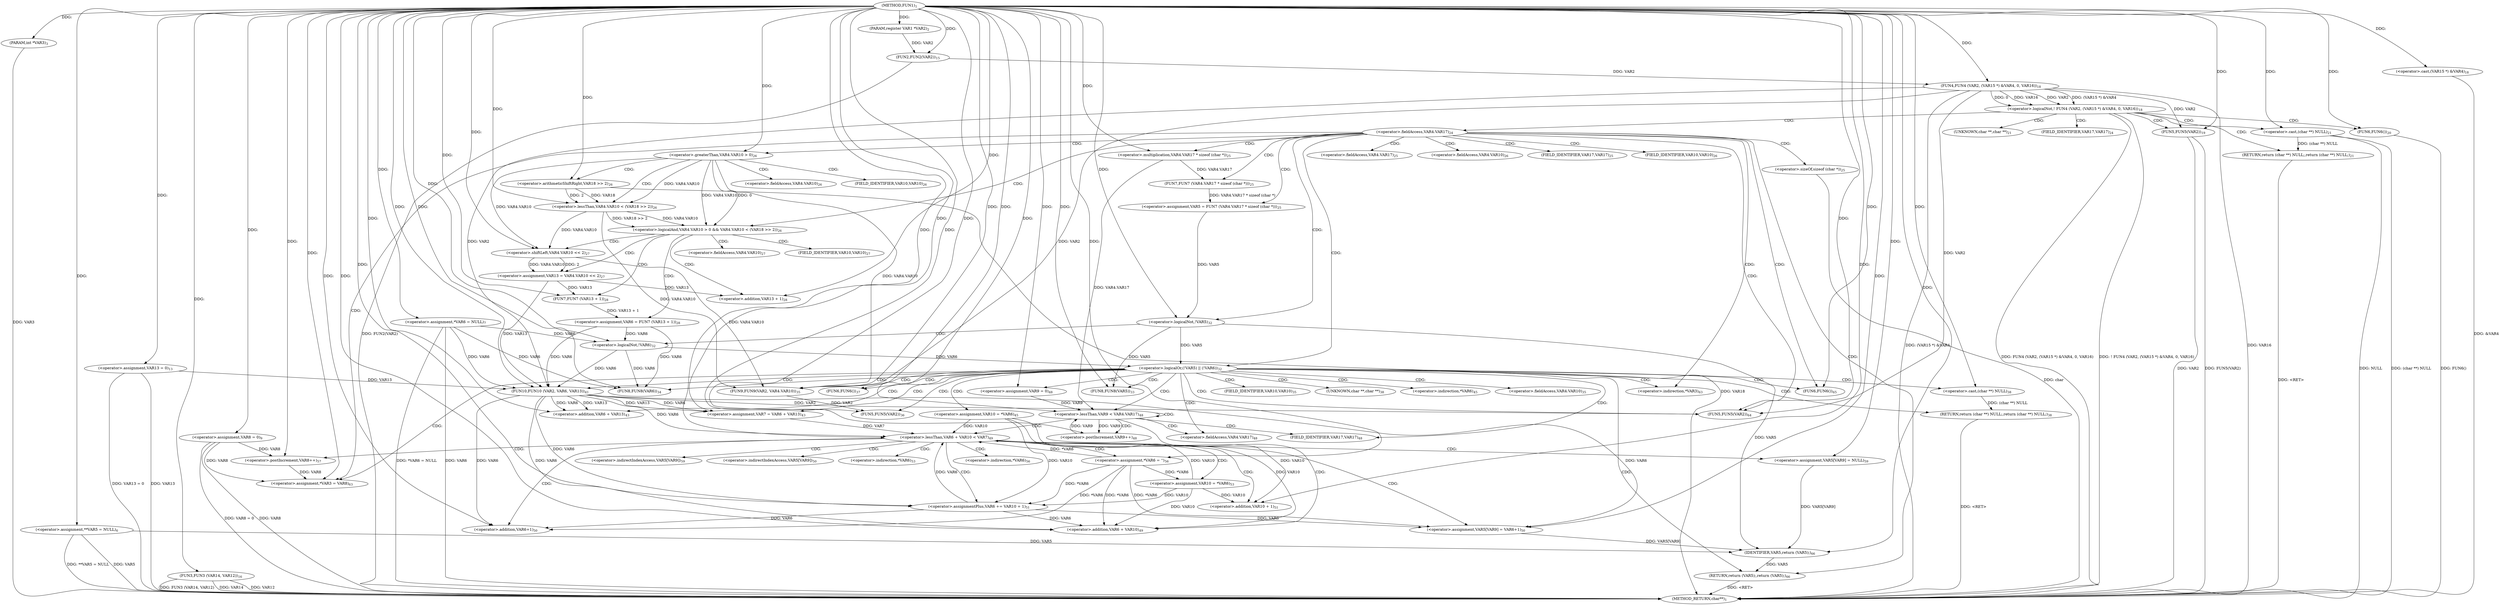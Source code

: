 digraph "FUN1" {  
"8" [label = <(METHOD,FUN1)<SUB>1</SUB>> ]
"194" [label = <(METHOD_RETURN,char**)<SUB>1</SUB>> ]
"9" [label = <(PARAM,register VAR1 *VAR2)<SUB>2</SUB>> ]
"10" [label = <(PARAM,int *VAR3)<SUB>3</SUB>> ]
"14" [label = <(&lt;operator&gt;.assignment,**VAR5 = NULL)<SUB>6</SUB>> ]
"18" [label = <(&lt;operator&gt;.assignment,*VAR6 = NULL)<SUB>7</SUB>> ]
"23" [label = <(&lt;operator&gt;.assignment,VAR8 = 0)<SUB>9</SUB>> ]
"32" [label = <(&lt;operator&gt;.assignment,VAR13 = 0)<SUB>13</SUB>> ]
"35" [label = <(FUN2,FUN2(VAR2))<SUB>15</SUB>> ]
"37" [label = <(FUN3,FUN3 (VAR14, VAR12))<SUB>16</SUB>> ]
"185" [label = <(&lt;operator&gt;.assignment,*VAR3 = VAR8)<SUB>63</SUB>> ]
"189" [label = <(FUN5,FUN5(VAR2))<SUB>64</SUB>> ]
"191" [label = <(FUN6,FUN6())<SUB>65</SUB>> ]
"192" [label = <(RETURN,return (VAR5);,return (VAR5);)<SUB>66</SUB>> ]
"41" [label = <(&lt;operator&gt;.logicalNot,! FUN4 (VAR2, (VAR15 *) &amp;VAR4, 0, VAR16))<SUB>18</SUB>> ]
"193" [label = <(IDENTIFIER,VAR5,return (VAR5);)<SUB>66</SUB>> ]
"51" [label = <(FUN5,FUN5(VAR2))<SUB>19</SUB>> ]
"53" [label = <(FUN6,FUN6())<SUB>20</SUB>> ]
"54" [label = <(RETURN,return (char **) NULL;,return (char **) NULL;)<SUB>21</SUB>> ]
"63" [label = <(&lt;operator&gt;.assignment,VAR5 = FUN7 (VAR4.VAR17 * sizeof (char *)))<SUB>25</SUB>> ]
"123" [label = <(FUN10,FUN10 (VAR2, VAR6, VAR13))<SUB>41</SUB>> ]
"127" [label = <(&lt;operator&gt;.assignment,VAR7 = VAR6 + VAR13)<SUB>43</SUB>> ]
"132" [label = <(&lt;operator&gt;.assignment,VAR10 = *VAR6)<SUB>45</SUB>> ]
"42" [label = <(FUN4,FUN4 (VAR2, (VAR15 *) &amp;VAR4, 0, VAR16))<SUB>18</SUB>> ]
"55" [label = <(&lt;operator&gt;.cast,(char **) NULL)<SUB>21</SUB>> ]
"73" [label = <(&lt;operator&gt;.logicalAnd,VAR4.VAR10 &gt; 0 &amp;&amp; VAR4.VAR10 &lt; (VAR18 &gt;&gt; 2))<SUB>26</SUB>> ]
"101" [label = <(&lt;operator&gt;.logicalOr,(!VAR5) || (!VAR6))<SUB>32</SUB>> ]
"141" [label = <(&lt;operator&gt;.lessThan,VAR9 &lt; VAR4.VAR17)<SUB>48</SUB>> ]
"146" [label = <(&lt;operator&gt;.postIncrement,VAR9++)<SUB>48</SUB>> ]
"44" [label = <(&lt;operator&gt;.cast,(VAR15 *) &amp;VAR4)<SUB>18</SUB>> ]
"65" [label = <(FUN7,FUN7 (VAR4.VAR17 * sizeof (char *)))<SUB>25</SUB>> ]
"87" [label = <(&lt;operator&gt;.assignment,VAR13 = VAR4.VAR10 &lt;&lt; 2)<SUB>27</SUB>> ]
"94" [label = <(&lt;operator&gt;.assignment,VAR6 = FUN7 (VAR13 + 1))<SUB>28</SUB>> ]
"107" [label = <(FUN8,FUN8(VAR5))<SUB>33</SUB>> ]
"109" [label = <(FUN8,FUN8(VAR6))<SUB>34</SUB>> ]
"111" [label = <(FUN9,FUN9(VAR2, VAR4.VAR10))<SUB>35</SUB>> ]
"116" [label = <(FUN5,FUN5(VAR2))<SUB>36</SUB>> ]
"118" [label = <(FUN6,FUN6())<SUB>37</SUB>> ]
"119" [label = <(RETURN,return (char **) NULL;,return (char **) NULL;)<SUB>38</SUB>> ]
"129" [label = <(&lt;operator&gt;.addition,VAR6 + VAR13)<SUB>43</SUB>> ]
"138" [label = <(&lt;operator&gt;.assignment,VAR9 = 0)<SUB>48</SUB>> ]
"66" [label = <(&lt;operator&gt;.multiplication,VAR4.VAR17 * sizeof (char *))<SUB>25</SUB>> ]
"74" [label = <(&lt;operator&gt;.greaterThan,VAR4.VAR10 &gt; 0)<SUB>26</SUB>> ]
"79" [label = <(&lt;operator&gt;.lessThan,VAR4.VAR10 &lt; (VAR18 &gt;&gt; 2))<SUB>26</SUB>> ]
"102" [label = <(&lt;operator&gt;.logicalNot,!VAR5)<SUB>32</SUB>> ]
"104" [label = <(&lt;operator&gt;.logicalNot,!VAR6)<SUB>32</SUB>> ]
"120" [label = <(&lt;operator&gt;.cast,(char **) NULL)<SUB>38</SUB>> ]
"150" [label = <(&lt;operator&gt;.lessThan,VAR6 + VAR10 &lt; VAR7)<SUB>49</SUB>> ]
"70" [label = <(&lt;operator&gt;.sizeOf,sizeof (char *))<SUB>25</SUB>> ]
"83" [label = <(&lt;operator&gt;.arithmeticShiftRight,VAR18 &gt;&gt; 2)<SUB>26</SUB>> ]
"89" [label = <(&lt;operator&gt;.shiftLeft,VAR4.VAR10 &lt;&lt; 2)<SUB>27</SUB>> ]
"96" [label = <(FUN7,FUN7 (VAR13 + 1))<SUB>28</SUB>> ]
"156" [label = <(&lt;operator&gt;.assignment,VAR5[VAR9] = VAR6+1)<SUB>50</SUB>> ]
"163" [label = <(&lt;operator&gt;.assignmentPlus,VAR6 += VAR10 + 1)<SUB>51</SUB>> ]
"168" [label = <(&lt;operator&gt;.assignment,VAR10 = *VAR6)<SUB>53</SUB>> ]
"172" [label = <(&lt;operator&gt;.assignment,*VAR6 = '')<SUB>56</SUB>> ]
"176" [label = <(&lt;operator&gt;.postIncrement,VAR8++)<SUB>57</SUB>> ]
"97" [label = <(&lt;operator&gt;.addition,VAR13 + 1)<SUB>28</SUB>> ]
"151" [label = <(&lt;operator&gt;.addition,VAR6 + VAR10)<SUB>49</SUB>> ]
"180" [label = <(&lt;operator&gt;.assignment,VAR5[VAR9] = NULL)<SUB>59</SUB>> ]
"160" [label = <(&lt;operator&gt;.addition,VAR6+1)<SUB>50</SUB>> ]
"165" [label = <(&lt;operator&gt;.addition,VAR10 + 1)<SUB>51</SUB>> ]
"59" [label = <(&lt;operator&gt;.fieldAccess,VAR4.VAR17)<SUB>24</SUB>> ]
"186" [label = <(&lt;operator&gt;.indirection,*VAR3)<SUB>63</SUB>> ]
"61" [label = <(FIELD_IDENTIFIER,VAR17,VAR17)<SUB>24</SUB>> ]
"134" [label = <(&lt;operator&gt;.indirection,*VAR6)<SUB>45</SUB>> ]
"56" [label = <(UNKNOWN,char **,char **)<SUB>21</SUB>> ]
"143" [label = <(&lt;operator&gt;.fieldAccess,VAR4.VAR17)<SUB>48</SUB>> ]
"67" [label = <(&lt;operator&gt;.fieldAccess,VAR4.VAR17)<SUB>25</SUB>> ]
"75" [label = <(&lt;operator&gt;.fieldAccess,VAR4.VAR10)<SUB>26</SUB>> ]
"80" [label = <(&lt;operator&gt;.fieldAccess,VAR4.VAR10)<SUB>26</SUB>> ]
"113" [label = <(&lt;operator&gt;.fieldAccess,VAR4.VAR10)<SUB>35</SUB>> ]
"145" [label = <(FIELD_IDENTIFIER,VAR17,VAR17)<SUB>48</SUB>> ]
"69" [label = <(FIELD_IDENTIFIER,VAR17,VAR17)<SUB>25</SUB>> ]
"77" [label = <(FIELD_IDENTIFIER,VAR10,VAR10)<SUB>26</SUB>> ]
"82" [label = <(FIELD_IDENTIFIER,VAR10,VAR10)<SUB>26</SUB>> ]
"90" [label = <(&lt;operator&gt;.fieldAccess,VAR4.VAR10)<SUB>27</SUB>> ]
"115" [label = <(FIELD_IDENTIFIER,VAR10,VAR10)<SUB>35</SUB>> ]
"121" [label = <(UNKNOWN,char **,char **)<SUB>38</SUB>> ]
"92" [label = <(FIELD_IDENTIFIER,VAR10,VAR10)<SUB>27</SUB>> ]
"157" [label = <(&lt;operator&gt;.indirectIndexAccess,VAR5[VAR9])<SUB>50</SUB>> ]
"170" [label = <(&lt;operator&gt;.indirection,*VAR6)<SUB>53</SUB>> ]
"173" [label = <(&lt;operator&gt;.indirection,*VAR6)<SUB>56</SUB>> ]
"181" [label = <(&lt;operator&gt;.indirectIndexAccess,VAR5[VAR9])<SUB>59</SUB>> ]
  "192" -> "194"  [ label = "DDG: &lt;RET&gt;"] 
  "119" -> "194"  [ label = "DDG: &lt;RET&gt;"] 
  "54" -> "194"  [ label = "DDG: &lt;RET&gt;"] 
  "10" -> "194"  [ label = "DDG: VAR3"] 
  "14" -> "194"  [ label = "DDG: VAR5"] 
  "14" -> "194"  [ label = "DDG: **VAR5 = NULL"] 
  "18" -> "194"  [ label = "DDG: VAR6"] 
  "18" -> "194"  [ label = "DDG: *VAR6 = NULL"] 
  "23" -> "194"  [ label = "DDG: VAR8"] 
  "23" -> "194"  [ label = "DDG: VAR8 = 0"] 
  "32" -> "194"  [ label = "DDG: VAR13"] 
  "32" -> "194"  [ label = "DDG: VAR13 = 0"] 
  "35" -> "194"  [ label = "DDG: FUN2(VAR2)"] 
  "37" -> "194"  [ label = "DDG: VAR12"] 
  "37" -> "194"  [ label = "DDG: FUN3 (VAR14, VAR12)"] 
  "44" -> "194"  [ label = "DDG: &amp;VAR4"] 
  "42" -> "194"  [ label = "DDG: (VAR15 *) &amp;VAR4"] 
  "41" -> "194"  [ label = "DDG: FUN4 (VAR2, (VAR15 *) &amp;VAR4, 0, VAR16)"] 
  "41" -> "194"  [ label = "DDG: ! FUN4 (VAR2, (VAR15 *) &amp;VAR4, 0, VAR16)"] 
  "51" -> "194"  [ label = "DDG: VAR2"] 
  "51" -> "194"  [ label = "DDG: FUN5(VAR2)"] 
  "53" -> "194"  [ label = "DDG: FUN6()"] 
  "55" -> "194"  [ label = "DDG: NULL"] 
  "55" -> "194"  [ label = "DDG: (char **) NULL"] 
  "37" -> "194"  [ label = "DDG: VAR14"] 
  "70" -> "194"  [ label = "DDG: char"] 
  "83" -> "194"  [ label = "DDG: VAR18"] 
  "42" -> "194"  [ label = "DDG: VAR16"] 
  "8" -> "9"  [ label = "DDG: "] 
  "8" -> "10"  [ label = "DDG: "] 
  "8" -> "14"  [ label = "DDG: "] 
  "8" -> "18"  [ label = "DDG: "] 
  "8" -> "23"  [ label = "DDG: "] 
  "8" -> "32"  [ label = "DDG: "] 
  "23" -> "185"  [ label = "DDG: VAR8"] 
  "176" -> "185"  [ label = "DDG: VAR8"] 
  "8" -> "185"  [ label = "DDG: "] 
  "8" -> "191"  [ label = "DDG: "] 
  "193" -> "192"  [ label = "DDG: VAR5"] 
  "9" -> "35"  [ label = "DDG: VAR2"] 
  "8" -> "35"  [ label = "DDG: "] 
  "8" -> "37"  [ label = "DDG: "] 
  "42" -> "189"  [ label = "DDG: VAR2"] 
  "123" -> "189"  [ label = "DDG: VAR2"] 
  "8" -> "189"  [ label = "DDG: "] 
  "14" -> "193"  [ label = "DDG: VAR5"] 
  "102" -> "193"  [ label = "DDG: VAR5"] 
  "156" -> "193"  [ label = "DDG: VAR5[VAR9]"] 
  "180" -> "193"  [ label = "DDG: VAR5[VAR9]"] 
  "8" -> "193"  [ label = "DDG: "] 
  "42" -> "41"  [ label = "DDG: VAR2"] 
  "42" -> "41"  [ label = "DDG: (VAR15 *) &amp;VAR4"] 
  "42" -> "41"  [ label = "DDG: 0"] 
  "42" -> "41"  [ label = "DDG: VAR16"] 
  "8" -> "53"  [ label = "DDG: "] 
  "55" -> "54"  [ label = "DDG: (char **) NULL"] 
  "65" -> "63"  [ label = "DDG: VAR4.VAR17 * sizeof (char *)"] 
  "123" -> "127"  [ label = "DDG: VAR6"] 
  "8" -> "127"  [ label = "DDG: "] 
  "123" -> "127"  [ label = "DDG: VAR13"] 
  "35" -> "42"  [ label = "DDG: VAR2"] 
  "8" -> "42"  [ label = "DDG: "] 
  "42" -> "51"  [ label = "DDG: VAR2"] 
  "8" -> "51"  [ label = "DDG: "] 
  "8" -> "55"  [ label = "DDG: "] 
  "42" -> "123"  [ label = "DDG: VAR2"] 
  "8" -> "123"  [ label = "DDG: "] 
  "18" -> "123"  [ label = "DDG: VAR6"] 
  "94" -> "123"  [ label = "DDG: VAR6"] 
  "104" -> "123"  [ label = "DDG: VAR6"] 
  "32" -> "123"  [ label = "DDG: VAR13"] 
  "87" -> "123"  [ label = "DDG: VAR13"] 
  "8" -> "44"  [ label = "DDG: "] 
  "66" -> "65"  [ label = "DDG: VAR4.VAR17"] 
  "74" -> "73"  [ label = "DDG: VAR4.VAR10"] 
  "74" -> "73"  [ label = "DDG: 0"] 
  "79" -> "73"  [ label = "DDG: VAR4.VAR10"] 
  "79" -> "73"  [ label = "DDG: VAR18 &gt;&gt; 2"] 
  "89" -> "87"  [ label = "DDG: VAR4.VAR10"] 
  "89" -> "87"  [ label = "DDG: 2"] 
  "96" -> "94"  [ label = "DDG: VAR13 + 1"] 
  "102" -> "101"  [ label = "DDG: VAR5"] 
  "104" -> "101"  [ label = "DDG: VAR6"] 
  "8" -> "118"  [ label = "DDG: "] 
  "120" -> "119"  [ label = "DDG: (char **) NULL"] 
  "123" -> "129"  [ label = "DDG: VAR6"] 
  "8" -> "129"  [ label = "DDG: "] 
  "123" -> "129"  [ label = "DDG: VAR13"] 
  "8" -> "138"  [ label = "DDG: "] 
  "138" -> "141"  [ label = "DDG: VAR9"] 
  "146" -> "141"  [ label = "DDG: VAR9"] 
  "8" -> "141"  [ label = "DDG: "] 
  "66" -> "141"  [ label = "DDG: VAR4.VAR17"] 
  "141" -> "146"  [ label = "DDG: VAR9"] 
  "8" -> "146"  [ label = "DDG: "] 
  "8" -> "66"  [ label = "DDG: "] 
  "8" -> "74"  [ label = "DDG: "] 
  "74" -> "79"  [ label = "DDG: VAR4.VAR10"] 
  "8" -> "79"  [ label = "DDG: "] 
  "83" -> "79"  [ label = "DDG: VAR18"] 
  "83" -> "79"  [ label = "DDG: 2"] 
  "63" -> "102"  [ label = "DDG: VAR5"] 
  "8" -> "102"  [ label = "DDG: "] 
  "18" -> "104"  [ label = "DDG: VAR6"] 
  "94" -> "104"  [ label = "DDG: VAR6"] 
  "8" -> "104"  [ label = "DDG: "] 
  "102" -> "107"  [ label = "DDG: VAR5"] 
  "8" -> "107"  [ label = "DDG: "] 
  "18" -> "109"  [ label = "DDG: VAR6"] 
  "94" -> "109"  [ label = "DDG: VAR6"] 
  "104" -> "109"  [ label = "DDG: VAR6"] 
  "8" -> "109"  [ label = "DDG: "] 
  "42" -> "111"  [ label = "DDG: VAR2"] 
  "8" -> "111"  [ label = "DDG: "] 
  "74" -> "111"  [ label = "DDG: VAR4.VAR10"] 
  "79" -> "111"  [ label = "DDG: VAR4.VAR10"] 
  "89" -> "111"  [ label = "DDG: VAR4.VAR10"] 
  "111" -> "116"  [ label = "DDG: VAR2"] 
  "8" -> "116"  [ label = "DDG: "] 
  "8" -> "120"  [ label = "DDG: "] 
  "8" -> "83"  [ label = "DDG: "] 
  "74" -> "89"  [ label = "DDG: VAR4.VAR10"] 
  "79" -> "89"  [ label = "DDG: VAR4.VAR10"] 
  "8" -> "89"  [ label = "DDG: "] 
  "87" -> "96"  [ label = "DDG: VAR13"] 
  "8" -> "96"  [ label = "DDG: "] 
  "163" -> "150"  [ label = "DDG: VAR6"] 
  "172" -> "150"  [ label = "DDG: *VAR6"] 
  "8" -> "150"  [ label = "DDG: "] 
  "123" -> "150"  [ label = "DDG: VAR6"] 
  "132" -> "150"  [ label = "DDG: VAR10"] 
  "168" -> "150"  [ label = "DDG: VAR10"] 
  "127" -> "150"  [ label = "DDG: VAR7"] 
  "172" -> "156"  [ label = "DDG: *VAR6"] 
  "8" -> "156"  [ label = "DDG: "] 
  "163" -> "156"  [ label = "DDG: VAR6"] 
  "123" -> "156"  [ label = "DDG: VAR6"] 
  "8" -> "163"  [ label = "DDG: "] 
  "132" -> "163"  [ label = "DDG: VAR10"] 
  "168" -> "163"  [ label = "DDG: VAR10"] 
  "172" -> "168"  [ label = "DDG: *VAR6"] 
  "8" -> "172"  [ label = "DDG: "] 
  "87" -> "97"  [ label = "DDG: VAR13"] 
  "8" -> "97"  [ label = "DDG: "] 
  "163" -> "151"  [ label = "DDG: VAR6"] 
  "172" -> "151"  [ label = "DDG: *VAR6"] 
  "8" -> "151"  [ label = "DDG: "] 
  "123" -> "151"  [ label = "DDG: VAR6"] 
  "132" -> "151"  [ label = "DDG: VAR10"] 
  "168" -> "151"  [ label = "DDG: VAR10"] 
  "172" -> "163"  [ label = "DDG: *VAR6"] 
  "123" -> "163"  [ label = "DDG: VAR6"] 
  "23" -> "176"  [ label = "DDG: VAR8"] 
  "8" -> "176"  [ label = "DDG: "] 
  "8" -> "180"  [ label = "DDG: "] 
  "172" -> "160"  [ label = "DDG: *VAR6"] 
  "8" -> "160"  [ label = "DDG: "] 
  "163" -> "160"  [ label = "DDG: VAR6"] 
  "123" -> "160"  [ label = "DDG: VAR6"] 
  "8" -> "165"  [ label = "DDG: "] 
  "132" -> "165"  [ label = "DDG: VAR10"] 
  "168" -> "165"  [ label = "DDG: VAR10"] 
  "41" -> "51"  [ label = "CDG: "] 
  "41" -> "56"  [ label = "CDG: "] 
  "41" -> "59"  [ label = "CDG: "] 
  "41" -> "54"  [ label = "CDG: "] 
  "41" -> "61"  [ label = "CDG: "] 
  "41" -> "53"  [ label = "CDG: "] 
  "41" -> "55"  [ label = "CDG: "] 
  "59" -> "73"  [ label = "CDG: "] 
  "59" -> "77"  [ label = "CDG: "] 
  "59" -> "75"  [ label = "CDG: "] 
  "59" -> "192"  [ label = "CDG: "] 
  "59" -> "102"  [ label = "CDG: "] 
  "59" -> "69"  [ label = "CDG: "] 
  "59" -> "67"  [ label = "CDG: "] 
  "59" -> "185"  [ label = "CDG: "] 
  "59" -> "74"  [ label = "CDG: "] 
  "59" -> "189"  [ label = "CDG: "] 
  "59" -> "191"  [ label = "CDG: "] 
  "59" -> "101"  [ label = "CDG: "] 
  "59" -> "70"  [ label = "CDG: "] 
  "59" -> "186"  [ label = "CDG: "] 
  "59" -> "66"  [ label = "CDG: "] 
  "59" -> "65"  [ label = "CDG: "] 
  "59" -> "63"  [ label = "CDG: "] 
  "73" -> "94"  [ label = "CDG: "] 
  "73" -> "96"  [ label = "CDG: "] 
  "73" -> "92"  [ label = "CDG: "] 
  "73" -> "87"  [ label = "CDG: "] 
  "73" -> "97"  [ label = "CDG: "] 
  "73" -> "90"  [ label = "CDG: "] 
  "73" -> "89"  [ label = "CDG: "] 
  "101" -> "107"  [ label = "CDG: "] 
  "101" -> "115"  [ label = "CDG: "] 
  "101" -> "120"  [ label = "CDG: "] 
  "101" -> "113"  [ label = "CDG: "] 
  "101" -> "192"  [ label = "CDG: "] 
  "101" -> "145"  [ label = "CDG: "] 
  "101" -> "132"  [ label = "CDG: "] 
  "101" -> "185"  [ label = "CDG: "] 
  "101" -> "189"  [ label = "CDG: "] 
  "101" -> "119"  [ label = "CDG: "] 
  "101" -> "121"  [ label = "CDG: "] 
  "101" -> "129"  [ label = "CDG: "] 
  "101" -> "134"  [ label = "CDG: "] 
  "101" -> "138"  [ label = "CDG: "] 
  "101" -> "191"  [ label = "CDG: "] 
  "101" -> "118"  [ label = "CDG: "] 
  "101" -> "127"  [ label = "CDG: "] 
  "101" -> "186"  [ label = "CDG: "] 
  "101" -> "111"  [ label = "CDG: "] 
  "101" -> "141"  [ label = "CDG: "] 
  "101" -> "116"  [ label = "CDG: "] 
  "101" -> "123"  [ label = "CDG: "] 
  "101" -> "143"  [ label = "CDG: "] 
  "101" -> "109"  [ label = "CDG: "] 
  "141" -> "145"  [ label = "CDG: "] 
  "141" -> "146"  [ label = "CDG: "] 
  "141" -> "150"  [ label = "CDG: "] 
  "141" -> "151"  [ label = "CDG: "] 
  "141" -> "141"  [ label = "CDG: "] 
  "141" -> "143"  [ label = "CDG: "] 
  "74" -> "79"  [ label = "CDG: "] 
  "74" -> "80"  [ label = "CDG: "] 
  "74" -> "82"  [ label = "CDG: "] 
  "74" -> "83"  [ label = "CDG: "] 
  "102" -> "104"  [ label = "CDG: "] 
  "150" -> "163"  [ label = "CDG: "] 
  "150" -> "168"  [ label = "CDG: "] 
  "150" -> "170"  [ label = "CDG: "] 
  "150" -> "181"  [ label = "CDG: "] 
  "150" -> "173"  [ label = "CDG: "] 
  "150" -> "180"  [ label = "CDG: "] 
  "150" -> "160"  [ label = "CDG: "] 
  "150" -> "157"  [ label = "CDG: "] 
  "150" -> "176"  [ label = "CDG: "] 
  "150" -> "165"  [ label = "CDG: "] 
  "150" -> "156"  [ label = "CDG: "] 
  "150" -> "172"  [ label = "CDG: "] 
}
